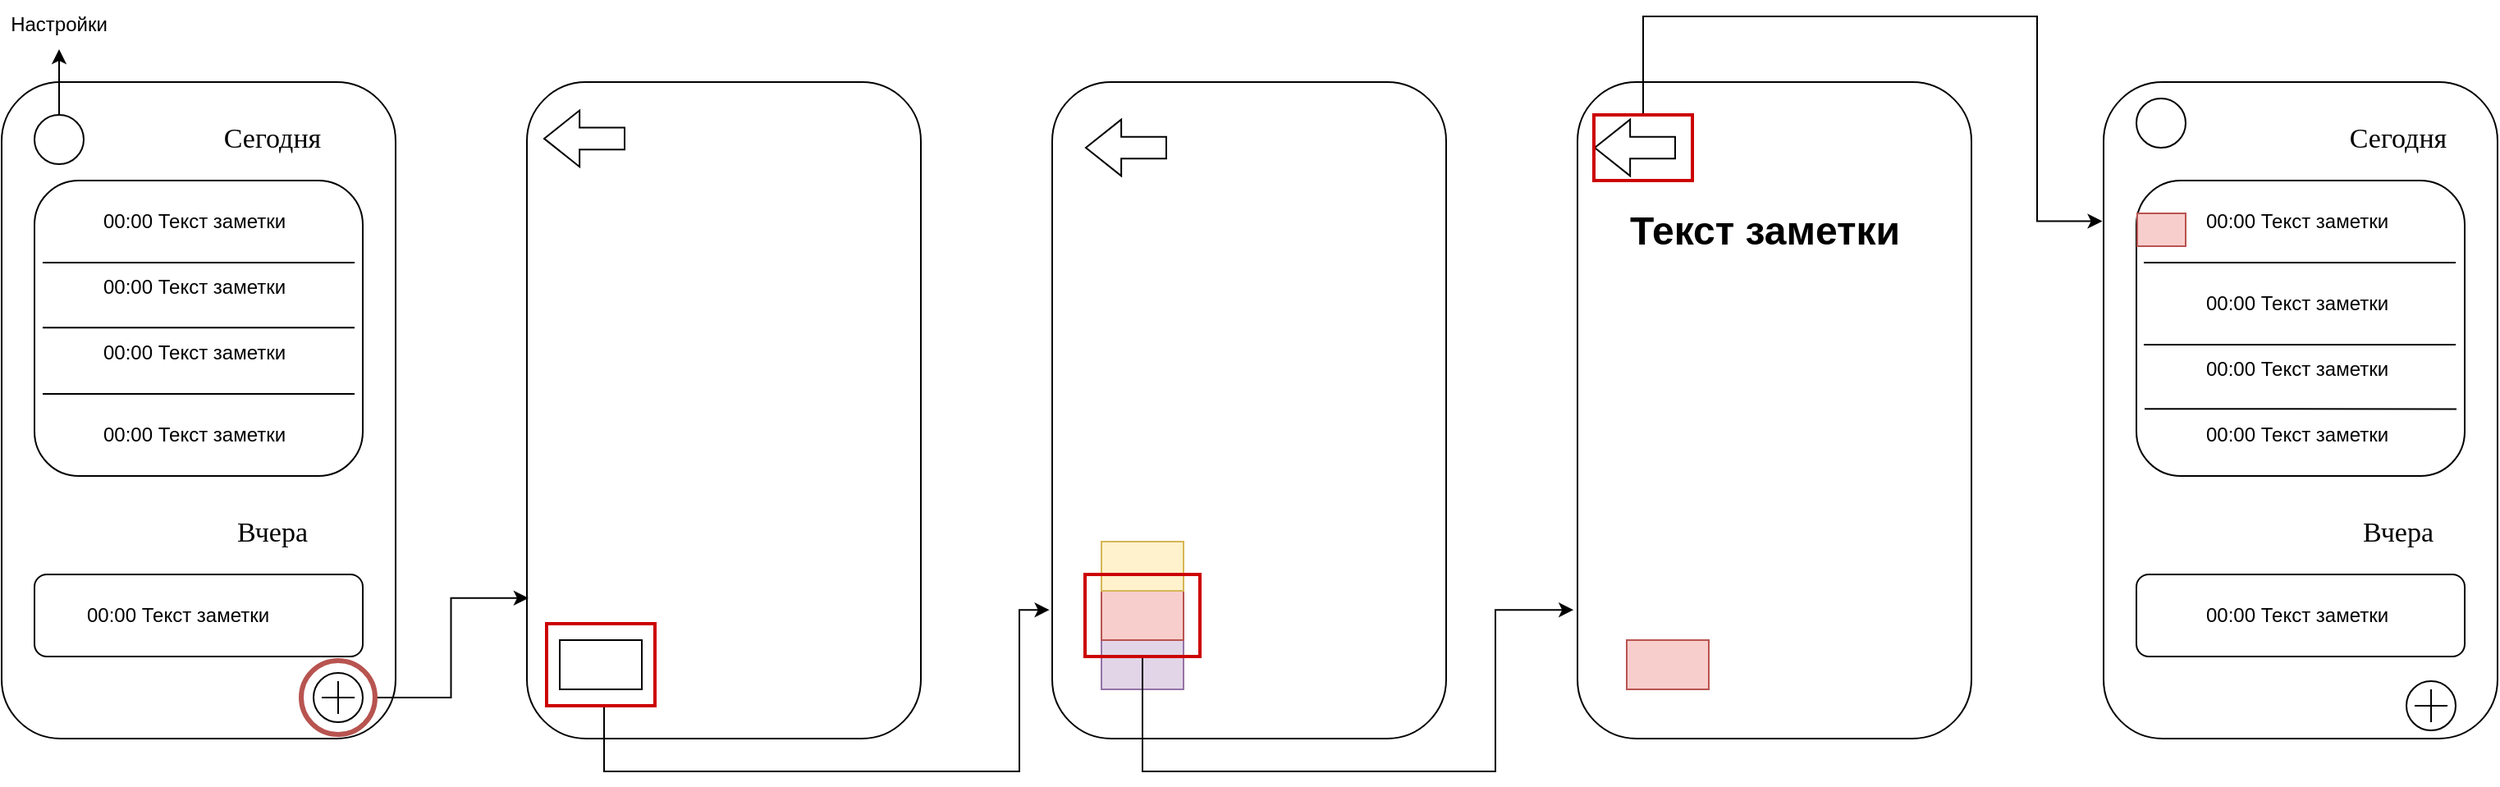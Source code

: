 <mxfile version="24.7.17">
  <diagram name="Страница — 1" id="knjwvPqTOa-UB5_90KHn">
    <mxGraphModel dx="2616" dy="1218" grid="1" gridSize="10" guides="1" tooltips="1" connect="1" arrows="1" fold="1" page="1" pageScale="1" pageWidth="827" pageHeight="1169" math="0" shadow="0">
      <root>
        <mxCell id="0" />
        <mxCell id="1" parent="0" />
        <mxCell id="gOE7nMKPhkvVEyiqWbvj-1" value="" style="rounded=1;whiteSpace=wrap;html=1;" vertex="1" parent="1">
          <mxGeometry x="-40" y="80" width="240" height="400" as="geometry" />
        </mxCell>
        <mxCell id="gOE7nMKPhkvVEyiqWbvj-2" value="" style="rounded=1;whiteSpace=wrap;html=1;" vertex="1" parent="1">
          <mxGeometry x="280" y="80" width="240" height="400" as="geometry" />
        </mxCell>
        <mxCell id="gOE7nMKPhkvVEyiqWbvj-3" value="" style="rounded=1;whiteSpace=wrap;html=1;" vertex="1" parent="1">
          <mxGeometry x="600" y="80" width="240" height="400" as="geometry" />
        </mxCell>
        <mxCell id="gOE7nMKPhkvVEyiqWbvj-4" value="" style="rounded=1;whiteSpace=wrap;html=1;" vertex="1" parent="1">
          <mxGeometry x="920" y="80" width="240" height="400" as="geometry" />
        </mxCell>
        <mxCell id="gOE7nMKPhkvVEyiqWbvj-5" value="" style="rounded=1;whiteSpace=wrap;html=1;" vertex="1" parent="1">
          <mxGeometry x="1240.5" y="80" width="240" height="400" as="geometry" />
        </mxCell>
        <mxCell id="gOE7nMKPhkvVEyiqWbvj-6" value="" style="rounded=1;whiteSpace=wrap;html=1;" vertex="1" parent="1">
          <mxGeometry x="-20" y="140" width="200" height="180" as="geometry" />
        </mxCell>
        <mxCell id="gOE7nMKPhkvVEyiqWbvj-7" value="" style="rounded=1;whiteSpace=wrap;html=1;" vertex="1" parent="1">
          <mxGeometry x="1260.5" y="140" width="200" height="180" as="geometry" />
        </mxCell>
        <mxCell id="gOE7nMKPhkvVEyiqWbvj-8" value="" style="rounded=1;whiteSpace=wrap;html=1;" vertex="1" parent="1">
          <mxGeometry x="-20" y="380" width="200" height="50" as="geometry" />
        </mxCell>
        <mxCell id="gOE7nMKPhkvVEyiqWbvj-9" value="" style="rounded=1;whiteSpace=wrap;html=1;" vertex="1" parent="1">
          <mxGeometry x="1260.5" y="380" width="200" height="50" as="geometry" />
        </mxCell>
        <mxCell id="gOE7nMKPhkvVEyiqWbvj-10" value="" style="ellipse;whiteSpace=wrap;html=1;aspect=fixed;" vertex="1" parent="1">
          <mxGeometry x="150" y="440" width="30" height="30" as="geometry" />
        </mxCell>
        <mxCell id="gOE7nMKPhkvVEyiqWbvj-68" value="" style="edgeStyle=orthogonalEdgeStyle;rounded=0;orthogonalLoop=1;jettySize=auto;html=1;" edge="1" parent="1" source="gOE7nMKPhkvVEyiqWbvj-11" target="gOE7nMKPhkvVEyiqWbvj-67">
          <mxGeometry relative="1" as="geometry" />
        </mxCell>
        <mxCell id="gOE7nMKPhkvVEyiqWbvj-11" value="" style="ellipse;whiteSpace=wrap;html=1;aspect=fixed;" vertex="1" parent="1">
          <mxGeometry x="-20" y="100" width="30" height="30" as="geometry" />
        </mxCell>
        <mxCell id="gOE7nMKPhkvVEyiqWbvj-12" value="" style="ellipse;whiteSpace=wrap;html=1;aspect=fixed;" vertex="1" parent="1">
          <mxGeometry x="1260.5" y="90" width="30" height="30" as="geometry" />
        </mxCell>
        <mxCell id="gOE7nMKPhkvVEyiqWbvj-13" value="" style="ellipse;whiteSpace=wrap;html=1;aspect=fixed;" vertex="1" parent="1">
          <mxGeometry x="1425" y="445" width="30" height="30" as="geometry" />
        </mxCell>
        <mxCell id="gOE7nMKPhkvVEyiqWbvj-18" value="" style="shape=cross;whiteSpace=wrap;html=1;size=0;" vertex="1" parent="1">
          <mxGeometry x="155" y="445" width="20" height="20" as="geometry" />
        </mxCell>
        <mxCell id="gOE7nMKPhkvVEyiqWbvj-21" value="" style="shape=cross;whiteSpace=wrap;html=1;size=0;" vertex="1" parent="1">
          <mxGeometry x="1430" y="450" width="20" height="20" as="geometry" />
        </mxCell>
        <mxCell id="gOE7nMKPhkvVEyiqWbvj-25" value="&lt;font style=&quot;font-size: 17px;&quot; face=&quot;Tahoma&quot;&gt;Сегодня&lt;/font&gt;" style="text;html=1;align=center;verticalAlign=middle;whiteSpace=wrap;rounded=0;" vertex="1" parent="1">
          <mxGeometry x="95" y="100" width="60" height="30" as="geometry" />
        </mxCell>
        <mxCell id="gOE7nMKPhkvVEyiqWbvj-26" value="&lt;font style=&quot;font-size: 17px;&quot; face=&quot;Tahoma&quot;&gt;Вчера&lt;/font&gt;" style="text;html=1;align=center;verticalAlign=middle;whiteSpace=wrap;rounded=0;" vertex="1" parent="1">
          <mxGeometry x="95" y="340" width="60" height="30" as="geometry" />
        </mxCell>
        <mxCell id="gOE7nMKPhkvVEyiqWbvj-27" value="&lt;font style=&quot;font-size: 17px;&quot; face=&quot;Tahoma&quot;&gt;Сегодня&lt;/font&gt;" style="text;html=1;align=center;verticalAlign=middle;whiteSpace=wrap;rounded=0;" vertex="1" parent="1">
          <mxGeometry x="1390" y="100" width="60" height="30" as="geometry" />
        </mxCell>
        <mxCell id="gOE7nMKPhkvVEyiqWbvj-28" value="&lt;font style=&quot;font-size: 17px;&quot; face=&quot;Tahoma&quot;&gt;Вчера&lt;/font&gt;" style="text;html=1;align=center;verticalAlign=middle;whiteSpace=wrap;rounded=0;" vertex="1" parent="1">
          <mxGeometry x="1390" y="340" width="60" height="30" as="geometry" />
        </mxCell>
        <mxCell id="gOE7nMKPhkvVEyiqWbvj-29" value="" style="endArrow=none;html=1;rounded=0;entryX=0.95;entryY=0.389;entryDx=0;entryDy=0;entryPerimeter=0;" edge="1" parent="1">
          <mxGeometry width="50" height="50" relative="1" as="geometry">
            <mxPoint x="-15" y="190" as="sourcePoint" />
            <mxPoint x="175.0" y="190.02" as="targetPoint" />
          </mxGeometry>
        </mxCell>
        <mxCell id="gOE7nMKPhkvVEyiqWbvj-30" value="" style="endArrow=none;html=1;rounded=0;entryX=0.95;entryY=0.389;entryDx=0;entryDy=0;entryPerimeter=0;" edge="1" parent="1">
          <mxGeometry width="50" height="50" relative="1" as="geometry">
            <mxPoint x="-15" y="229.58" as="sourcePoint" />
            <mxPoint x="175.0" y="229.6" as="targetPoint" />
          </mxGeometry>
        </mxCell>
        <mxCell id="gOE7nMKPhkvVEyiqWbvj-31" value="" style="endArrow=none;html=1;rounded=0;entryX=0.95;entryY=0.389;entryDx=0;entryDy=0;entryPerimeter=0;" edge="1" parent="1">
          <mxGeometry width="50" height="50" relative="1" as="geometry">
            <mxPoint x="-15" y="270" as="sourcePoint" />
            <mxPoint x="175.0" y="270.02" as="targetPoint" />
          </mxGeometry>
        </mxCell>
        <mxCell id="gOE7nMKPhkvVEyiqWbvj-32" value="" style="endArrow=none;html=1;rounded=0;entryX=0.95;entryY=0.389;entryDx=0;entryDy=0;entryPerimeter=0;" edge="1" parent="1">
          <mxGeometry width="50" height="50" relative="1" as="geometry">
            <mxPoint x="1265" y="190" as="sourcePoint" />
            <mxPoint x="1455.0" y="190.02" as="targetPoint" />
          </mxGeometry>
        </mxCell>
        <mxCell id="gOE7nMKPhkvVEyiqWbvj-33" value="" style="endArrow=none;html=1;rounded=0;entryX=0.95;entryY=0.389;entryDx=0;entryDy=0;entryPerimeter=0;" edge="1" parent="1">
          <mxGeometry width="50" height="50" relative="1" as="geometry">
            <mxPoint x="1265" y="240" as="sourcePoint" />
            <mxPoint x="1455.0" y="240.02" as="targetPoint" />
          </mxGeometry>
        </mxCell>
        <mxCell id="gOE7nMKPhkvVEyiqWbvj-34" value="" style="endArrow=none;html=1;rounded=0;entryX=0.95;entryY=0.389;entryDx=0;entryDy=0;entryPerimeter=0;" edge="1" parent="1">
          <mxGeometry width="50" height="50" relative="1" as="geometry">
            <mxPoint x="1265.5" y="279.17" as="sourcePoint" />
            <mxPoint x="1455.5" y="279.19" as="targetPoint" />
          </mxGeometry>
        </mxCell>
        <mxCell id="gOE7nMKPhkvVEyiqWbvj-38" value="&lt;h1 style=&quot;margin-top: 0px;&quot;&gt;&lt;span style=&quot;background-color: initial; font-size: 12px; font-weight: normal;&quot;&gt;00:00 Текст заметки&lt;/span&gt;&lt;br&gt;&lt;/h1&gt;" style="text;html=1;whiteSpace=wrap;overflow=hidden;rounded=0;" vertex="1" parent="1">
          <mxGeometry x="20" y="140" width="180" height="40" as="geometry" />
        </mxCell>
        <mxCell id="gOE7nMKPhkvVEyiqWbvj-39" value="&lt;h1 style=&quot;margin-top: 0px;&quot;&gt;&lt;span style=&quot;background-color: initial; font-size: 12px; font-weight: normal;&quot;&gt;00:00 Текст заметки&lt;/span&gt;&lt;br&gt;&lt;/h1&gt;" style="text;html=1;whiteSpace=wrap;overflow=hidden;rounded=0;" vertex="1" parent="1">
          <mxGeometry x="20" y="180" width="180" height="40" as="geometry" />
        </mxCell>
        <mxCell id="gOE7nMKPhkvVEyiqWbvj-41" value="&lt;h1 style=&quot;margin-top: 0px;&quot;&gt;&lt;span style=&quot;background-color: initial; font-size: 12px; font-weight: normal;&quot;&gt;00:00 Текст заметки&lt;/span&gt;&lt;br&gt;&lt;/h1&gt;" style="text;html=1;whiteSpace=wrap;overflow=hidden;rounded=0;" vertex="1" parent="1">
          <mxGeometry x="20" y="220" width="180" height="40" as="geometry" />
        </mxCell>
        <mxCell id="gOE7nMKPhkvVEyiqWbvj-42" value="&lt;h1 style=&quot;margin-top: 0px;&quot;&gt;&lt;span style=&quot;background-color: initial; font-size: 12px; font-weight: normal;&quot;&gt;00:00 Текст заметки&lt;/span&gt;&lt;br&gt;&lt;/h1&gt;" style="text;html=1;whiteSpace=wrap;overflow=hidden;rounded=0;" vertex="1" parent="1">
          <mxGeometry x="20" y="270" width="180" height="40" as="geometry" />
        </mxCell>
        <mxCell id="gOE7nMKPhkvVEyiqWbvj-43" value="&lt;h1 style=&quot;margin-top: 0px;&quot;&gt;&lt;span style=&quot;background-color: initial; font-size: 12px; font-weight: normal;&quot;&gt;00:00 Текст заметки&lt;/span&gt;&lt;br&gt;&lt;/h1&gt;" style="text;html=1;whiteSpace=wrap;overflow=hidden;rounded=0;" vertex="1" parent="1">
          <mxGeometry x="1300.5" y="140" width="180" height="40" as="geometry" />
        </mxCell>
        <mxCell id="gOE7nMKPhkvVEyiqWbvj-44" value="&lt;h1 style=&quot;margin-top: 0px;&quot;&gt;&lt;span style=&quot;background-color: initial; font-size: 12px; font-weight: normal;&quot;&gt;00:00 Текст заметки&lt;/span&gt;&lt;br&gt;&lt;/h1&gt;" style="text;html=1;whiteSpace=wrap;overflow=hidden;rounded=0;" vertex="1" parent="1">
          <mxGeometry x="1300.5" y="190" width="180" height="40" as="geometry" />
        </mxCell>
        <mxCell id="gOE7nMKPhkvVEyiqWbvj-45" value="&lt;h1 style=&quot;margin-top: 0px;&quot;&gt;&lt;span style=&quot;background-color: initial; font-size: 12px; font-weight: normal;&quot;&gt;00:00 Текст заметки&lt;/span&gt;&lt;br&gt;&lt;/h1&gt;" style="text;html=1;whiteSpace=wrap;overflow=hidden;rounded=0;" vertex="1" parent="1">
          <mxGeometry x="1300.5" y="380" width="180" height="40" as="geometry" />
        </mxCell>
        <mxCell id="gOE7nMKPhkvVEyiqWbvj-47" value="&lt;h1 style=&quot;margin-top: 0px;&quot;&gt;&lt;span style=&quot;background-color: initial; font-size: 12px; font-weight: normal;&quot;&gt;00:00 Текст заметки&lt;/span&gt;&lt;br&gt;&lt;/h1&gt;" style="text;html=1;whiteSpace=wrap;overflow=hidden;rounded=0;" vertex="1" parent="1">
          <mxGeometry x="1300.5" y="230" width="180" height="40" as="geometry" />
        </mxCell>
        <mxCell id="gOE7nMKPhkvVEyiqWbvj-48" value="&lt;h1 style=&quot;margin-top: 0px;&quot;&gt;&lt;span style=&quot;background-color: initial; font-size: 12px; font-weight: normal;&quot;&gt;00:00 Текст заметки&lt;/span&gt;&lt;br&gt;&lt;/h1&gt;" style="text;html=1;whiteSpace=wrap;overflow=hidden;rounded=0;" vertex="1" parent="1">
          <mxGeometry x="1300.5" y="270" width="180" height="40" as="geometry" />
        </mxCell>
        <mxCell id="gOE7nMKPhkvVEyiqWbvj-50" value="&lt;h1 style=&quot;margin-top: 0px;&quot;&gt;&lt;span style=&quot;background-color: initial; font-size: 12px; font-weight: normal;&quot;&gt;00:00 Текст заметки&lt;/span&gt;&lt;br&gt;&lt;/h1&gt;" style="text;html=1;whiteSpace=wrap;overflow=hidden;rounded=0;" vertex="1" parent="1">
          <mxGeometry x="10" y="380" width="180" height="40" as="geometry" />
        </mxCell>
        <mxCell id="gOE7nMKPhkvVEyiqWbvj-53" value="" style="shape=flexArrow;endArrow=classic;html=1;rounded=0;width=13.333;endSize=6.856;" edge="1" parent="1">
          <mxGeometry width="50" height="50" relative="1" as="geometry">
            <mxPoint x="340" y="114.44" as="sourcePoint" />
            <mxPoint x="290" y="114.44" as="targetPoint" />
          </mxGeometry>
        </mxCell>
        <mxCell id="gOE7nMKPhkvVEyiqWbvj-54" value="" style="shape=flexArrow;endArrow=classic;html=1;rounded=0;width=13.333;endSize=6.856;" edge="1" parent="1">
          <mxGeometry width="50" height="50" relative="1" as="geometry">
            <mxPoint x="670" y="120.0" as="sourcePoint" />
            <mxPoint x="620" y="120.0" as="targetPoint" />
          </mxGeometry>
        </mxCell>
        <mxCell id="gOE7nMKPhkvVEyiqWbvj-58" value="" style="shape=flexArrow;endArrow=classic;html=1;rounded=0;width=13.333;endSize=6.856;" edge="1" parent="1">
          <mxGeometry width="50" height="50" relative="1" as="geometry">
            <mxPoint x="980" y="120.0" as="sourcePoint" />
            <mxPoint x="930" y="120.0" as="targetPoint" />
          </mxGeometry>
        </mxCell>
        <mxCell id="gOE7nMKPhkvVEyiqWbvj-59" value="" style="verticalLabelPosition=bottom;verticalAlign=top;html=1;shape=mxgraph.basic.rect;fillColor2=none;strokeWidth=1;size=0;indent=5;" vertex="1" parent="1">
          <mxGeometry x="300" y="420" width="50" height="30" as="geometry" />
        </mxCell>
        <mxCell id="gOE7nMKPhkvVEyiqWbvj-61" value="" style="verticalLabelPosition=bottom;verticalAlign=top;html=1;shape=mxgraph.basic.rect;fillColor2=none;strokeWidth=1;size=0;indent=5;fillColor=#f8cecc;strokeColor=#b85450;" vertex="1" parent="1">
          <mxGeometry x="950" y="420" width="50" height="30" as="geometry" />
        </mxCell>
        <mxCell id="gOE7nMKPhkvVEyiqWbvj-62" value="" style="verticalLabelPosition=bottom;verticalAlign=top;html=1;shape=mxgraph.basic.rect;fillColor2=none;strokeWidth=1;size=0;indent=5;fillColor=#f8cecc;strokeColor=#b85450;" vertex="1" parent="1">
          <mxGeometry x="1261" y="160" width="29.5" height="20" as="geometry" />
        </mxCell>
        <mxCell id="gOE7nMKPhkvVEyiqWbvj-63" value="&lt;h1 style=&quot;margin-top: 0px;&quot;&gt;Текст заметки&lt;/h1&gt;" style="text;html=1;whiteSpace=wrap;overflow=hidden;rounded=0;" vertex="1" parent="1">
          <mxGeometry x="950" y="150" width="180" height="120" as="geometry" />
        </mxCell>
        <mxCell id="gOE7nMKPhkvVEyiqWbvj-66" value="" style="edgeStyle=orthogonalEdgeStyle;rounded=0;orthogonalLoop=1;jettySize=auto;html=1;entryX=0.004;entryY=0.786;entryDx=0;entryDy=0;entryPerimeter=0;" edge="1" parent="1" source="gOE7nMKPhkvVEyiqWbvj-65" target="gOE7nMKPhkvVEyiqWbvj-2">
          <mxGeometry relative="1" as="geometry" />
        </mxCell>
        <mxCell id="gOE7nMKPhkvVEyiqWbvj-65" value="" style="ellipse;whiteSpace=wrap;html=1;aspect=fixed;fillColor=none;strokeColor=#b85450;strokeWidth=3;" vertex="1" parent="1">
          <mxGeometry x="142.5" y="432.5" width="45" height="45" as="geometry" />
        </mxCell>
        <mxCell id="gOE7nMKPhkvVEyiqWbvj-67" value="Настройки" style="text;html=1;align=center;verticalAlign=middle;whiteSpace=wrap;rounded=0;" vertex="1" parent="1">
          <mxGeometry x="-35" y="30" width="60" height="30" as="geometry" />
        </mxCell>
        <mxCell id="gOE7nMKPhkvVEyiqWbvj-71" value="" style="edgeStyle=orthogonalEdgeStyle;rounded=0;orthogonalLoop=1;jettySize=auto;html=1;entryX=-0.007;entryY=0.804;entryDx=0;entryDy=0;entryPerimeter=0;" edge="1" parent="1" source="gOE7nMKPhkvVEyiqWbvj-69" target="gOE7nMKPhkvVEyiqWbvj-3">
          <mxGeometry relative="1" as="geometry">
            <Array as="points">
              <mxPoint x="327" y="500" />
              <mxPoint x="580" y="500" />
              <mxPoint x="580" y="402" />
            </Array>
          </mxGeometry>
        </mxCell>
        <mxCell id="gOE7nMKPhkvVEyiqWbvj-69" value="" style="rounded=0;whiteSpace=wrap;html=1;fillColor=none;strokeColor=#CC0000;strokeWidth=2;" vertex="1" parent="1">
          <mxGeometry x="292" y="410" width="66" height="50" as="geometry" />
        </mxCell>
        <mxCell id="gOE7nMKPhkvVEyiqWbvj-76" value="" style="verticalLabelPosition=bottom;verticalAlign=top;html=1;shape=mxgraph.basic.rect;fillColor2=none;strokeWidth=1;size=0;indent=5;fillColor=#e1d5e7;strokeColor=#9673a6;" vertex="1" parent="1">
          <mxGeometry x="630" y="420" width="50" height="30" as="geometry" />
        </mxCell>
        <mxCell id="gOE7nMKPhkvVEyiqWbvj-77" value="" style="verticalLabelPosition=bottom;verticalAlign=top;html=1;shape=mxgraph.basic.rect;fillColor2=none;strokeWidth=1;size=0;indent=5;fillColor=#f8cecc;strokeColor=#b85450;" vertex="1" parent="1">
          <mxGeometry x="630" y="390" width="50" height="30" as="geometry" />
        </mxCell>
        <mxCell id="gOE7nMKPhkvVEyiqWbvj-78" value="" style="verticalLabelPosition=bottom;verticalAlign=top;html=1;shape=mxgraph.basic.rect;fillColor2=none;strokeWidth=1;size=0;indent=5;fillColor=#fff2cc;strokeColor=#d6b656;" vertex="1" parent="1">
          <mxGeometry x="630" y="360" width="50" height="30" as="geometry" />
        </mxCell>
        <mxCell id="gOE7nMKPhkvVEyiqWbvj-81" value="" style="edgeStyle=orthogonalEdgeStyle;rounded=0;orthogonalLoop=1;jettySize=auto;html=1;entryX=-0.01;entryY=0.804;entryDx=0;entryDy=0;entryPerimeter=0;" edge="1" parent="1" source="gOE7nMKPhkvVEyiqWbvj-79" target="gOE7nMKPhkvVEyiqWbvj-4">
          <mxGeometry relative="1" as="geometry">
            <mxPoint x="770" y="405" as="targetPoint" />
            <Array as="points">
              <mxPoint x="655" y="500" />
              <mxPoint x="870" y="500" />
              <mxPoint x="870" y="402" />
            </Array>
          </mxGeometry>
        </mxCell>
        <mxCell id="gOE7nMKPhkvVEyiqWbvj-79" value="" style="rounded=0;whiteSpace=wrap;html=1;fillColor=none;strokeColor=#CC0000;strokeWidth=2;" vertex="1" parent="1">
          <mxGeometry x="620" y="380" width="70" height="50" as="geometry" />
        </mxCell>
        <mxCell id="gOE7nMKPhkvVEyiqWbvj-86" value="" style="edgeStyle=orthogonalEdgeStyle;rounded=0;orthogonalLoop=1;jettySize=auto;html=1;entryX=-0.003;entryY=0.212;entryDx=0;entryDy=0;entryPerimeter=0;" edge="1" parent="1" source="gOE7nMKPhkvVEyiqWbvj-83" target="gOE7nMKPhkvVEyiqWbvj-5">
          <mxGeometry relative="1" as="geometry">
            <mxPoint x="960" as="targetPoint" />
            <Array as="points">
              <mxPoint x="960" y="40" />
              <mxPoint x="1200" y="40" />
              <mxPoint x="1200" y="165" />
            </Array>
          </mxGeometry>
        </mxCell>
        <mxCell id="gOE7nMKPhkvVEyiqWbvj-83" value="" style="rounded=0;whiteSpace=wrap;html=1;fillColor=none;strokeColor=#CC0000;strokeWidth=2;" vertex="1" parent="1">
          <mxGeometry x="930" y="100" width="60" height="40" as="geometry" />
        </mxCell>
      </root>
    </mxGraphModel>
  </diagram>
</mxfile>

